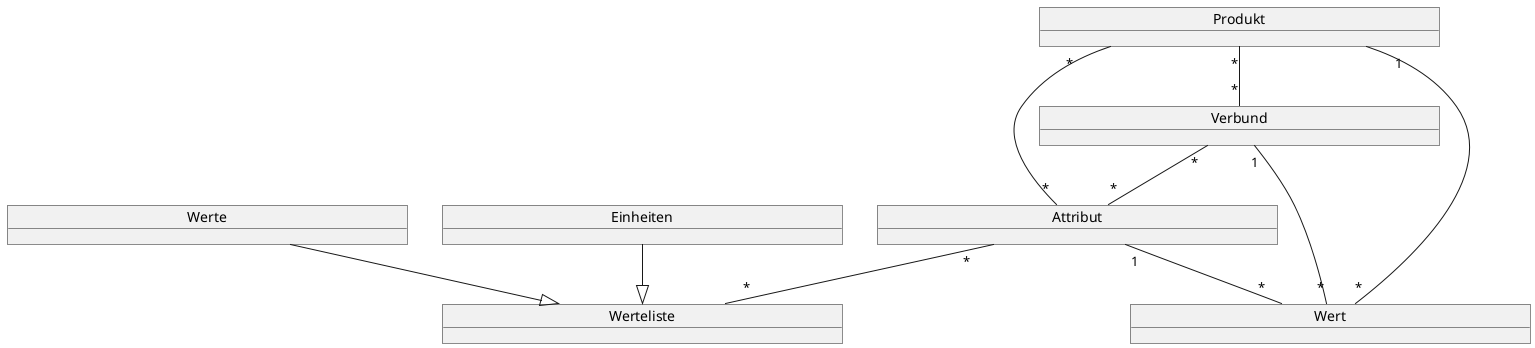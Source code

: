 {
  "sha1": "grktw1pz6kwp6qtjlkfnmdyelicrn2z",
  "insertion": {
    "when": "2024-06-01T09:03:08.249Z",
    "url": "http://forum.plantuml.net/4976/skinparam-minclasswidth-not-part-java-jar-plantuml-language",
    "user": "plantuml@gmail.com"
  }
}
@startuml

skinparam monochrome true
skinparam minClassWidth 400

object Verbund
object Wert
object Attribut
object Produkt
object Werteliste
object Einheiten
object Werte

Verbund "1" -- "*" Wert
Produkt "1" -- "*" Wert
Attribut "1" -- "*" Wert
Verbund "*" -- "*" Attribut
Attribut "*" -- "*" Werteliste
Einheiten --|> Werteliste
Werte --|> Werteliste
Produkt "*" -- "*" Attribut
Produkt "*" -- "*" Verbund

@enduml
